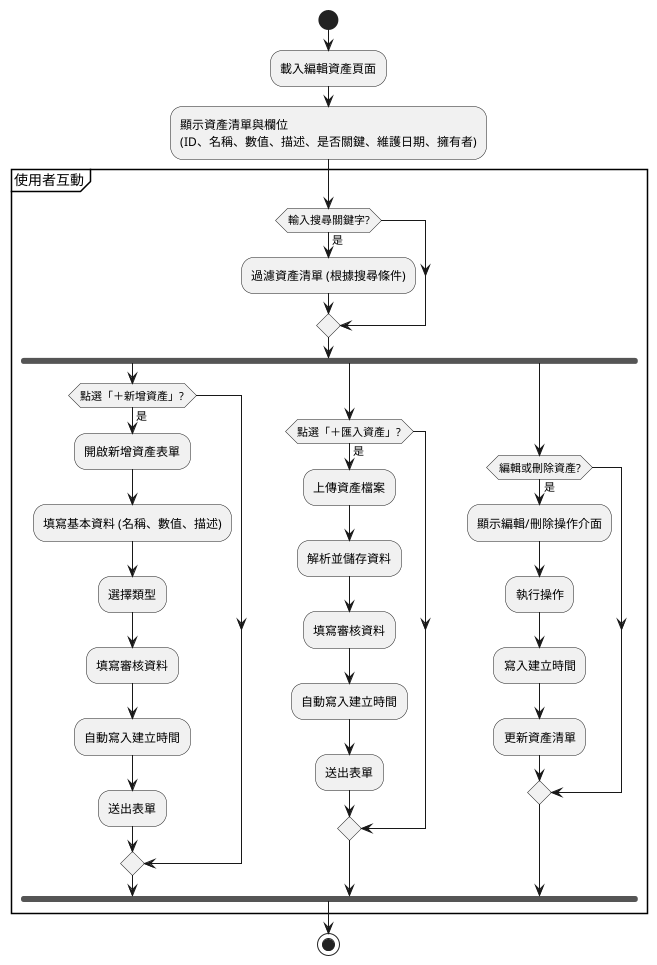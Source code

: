 @startuml edit_asset_activity

start

:載入編輯資產頁面;

:顯示資產清單與欄位
(ID、名稱、數值、描述、是否關鍵、維護日期、擁有者);

partition "使用者互動" {

    if (輸入搜尋關鍵字?) then (是)
        :過濾資產清單 (根據搜尋條件);
    endif
    fork
        if (點選「＋新增資產」?) then (是)
            :開啟新增資產表單;
            :填寫基本資料 (名稱、數值、描述);
            :選擇類型;
            :填寫審核資料;
            :自動寫入建立時間;
            :送出表單;
        endif
    fork again
        if (點選「＋匯入資產」?) then (是)
            :上傳資產檔案;
            :解析並儲存資料;
            :填寫審核資料;
            :自動寫入建立時間;
            :送出表單;
        endif
    fork again
        if (編輯或刪除資產?) then (是)
            :顯示編輯/刪除操作介面;
            :執行操作;
            :寫入建立時間;
            :更新資產清單;
        endif
    end fork
}

stop

@enduml
